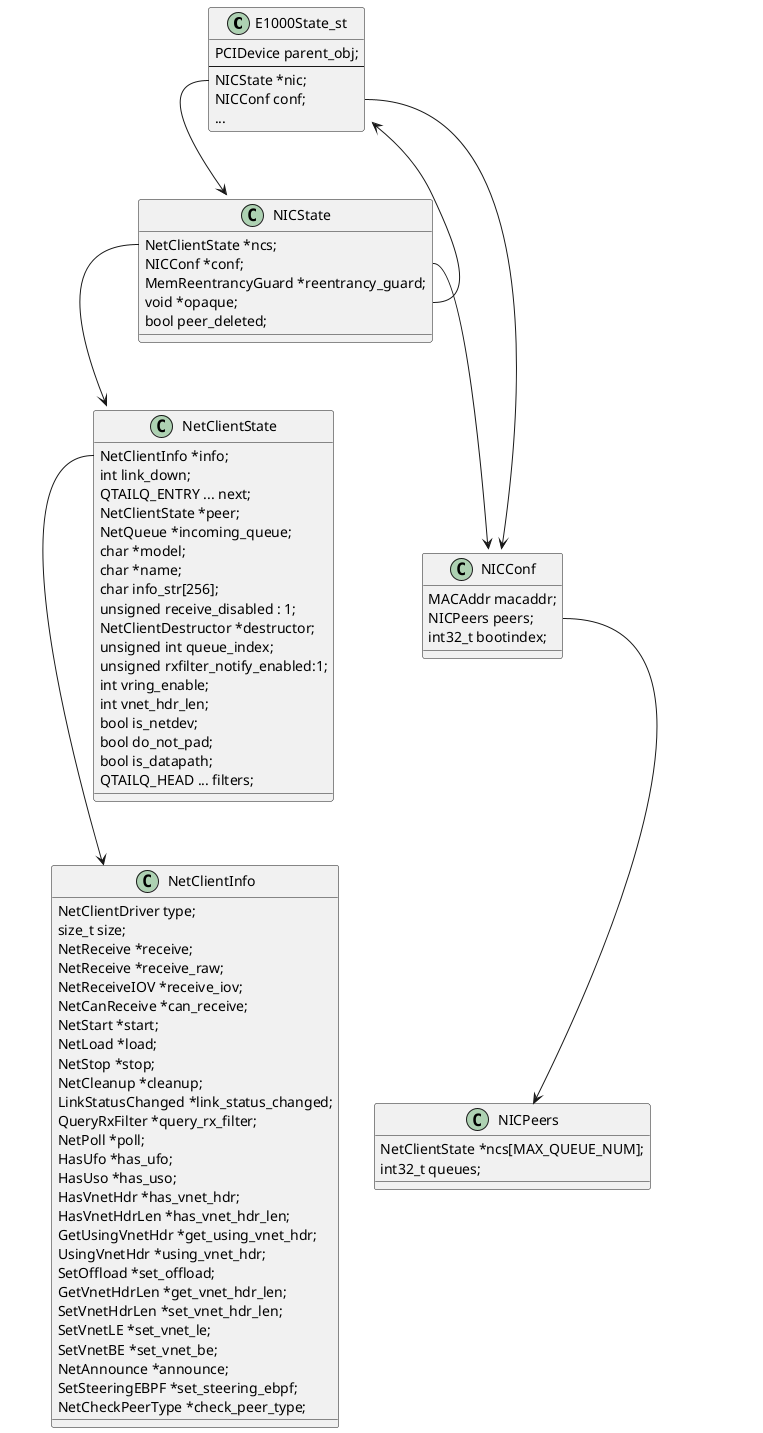 @startuml

class E1000State_st {
    PCIDevice parent_obj;
    --
    NICState *nic;
    NICConf conf;
    ...
}

E1000State_st::nic --> NICState
class NICState {
    NetClientState *ncs;
    NICConf *conf;
    MemReentrancyGuard *reentrancy_guard;
    void *opaque;
    bool peer_deleted;
}

NICState::opaque --> E1000State_st
NICState::conf --> NICConf
NICState::ncs --> NetClientState
class NetClientState {
    NetClientInfo *info;
    int link_down;
    QTAILQ_ENTRY ... next;
    NetClientState *peer;
    NetQueue *incoming_queue;
    char *model;
    char *name;
    char info_str[256];
    unsigned receive_disabled : 1;
    NetClientDestructor *destructor;
    unsigned int queue_index;
    unsigned rxfilter_notify_enabled:1;
    int vring_enable;
    int vnet_hdr_len;
    bool is_netdev;
    bool do_not_pad;
    bool is_datapath;
    QTAILQ_HEAD ... filters;
}

NetClientState::info --> NetClientInfo
class NetClientInfo {
    NetClientDriver type;
    size_t size;
    NetReceive *receive;
    NetReceive *receive_raw;
    NetReceiveIOV *receive_iov;
    NetCanReceive *can_receive;
    NetStart *start;
    NetLoad *load;
    NetStop *stop;
    NetCleanup *cleanup;
    LinkStatusChanged *link_status_changed;
    QueryRxFilter *query_rx_filter;
    NetPoll *poll;
    HasUfo *has_ufo;
    HasUso *has_uso;
    HasVnetHdr *has_vnet_hdr;
    HasVnetHdrLen *has_vnet_hdr_len;
    GetUsingVnetHdr *get_using_vnet_hdr;
    UsingVnetHdr *using_vnet_hdr;
    SetOffload *set_offload;
    GetVnetHdrLen *get_vnet_hdr_len;
    SetVnetHdrLen *set_vnet_hdr_len;
    SetVnetLE *set_vnet_le;
    SetVnetBE *set_vnet_be;
    NetAnnounce *announce;
    SetSteeringEBPF *set_steering_ebpf;
    NetCheckPeerType *check_peer_type;
}

E1000State_st::conf --> NICConf
class NICConf {
    MACAddr macaddr;
    NICPeers peers;
    int32_t bootindex;
}

NICConf::peers --> NICPeers
class NICPeers {
    NetClientState *ncs[MAX_QUEUE_NUM];
    int32_t queues;
}

@enduml